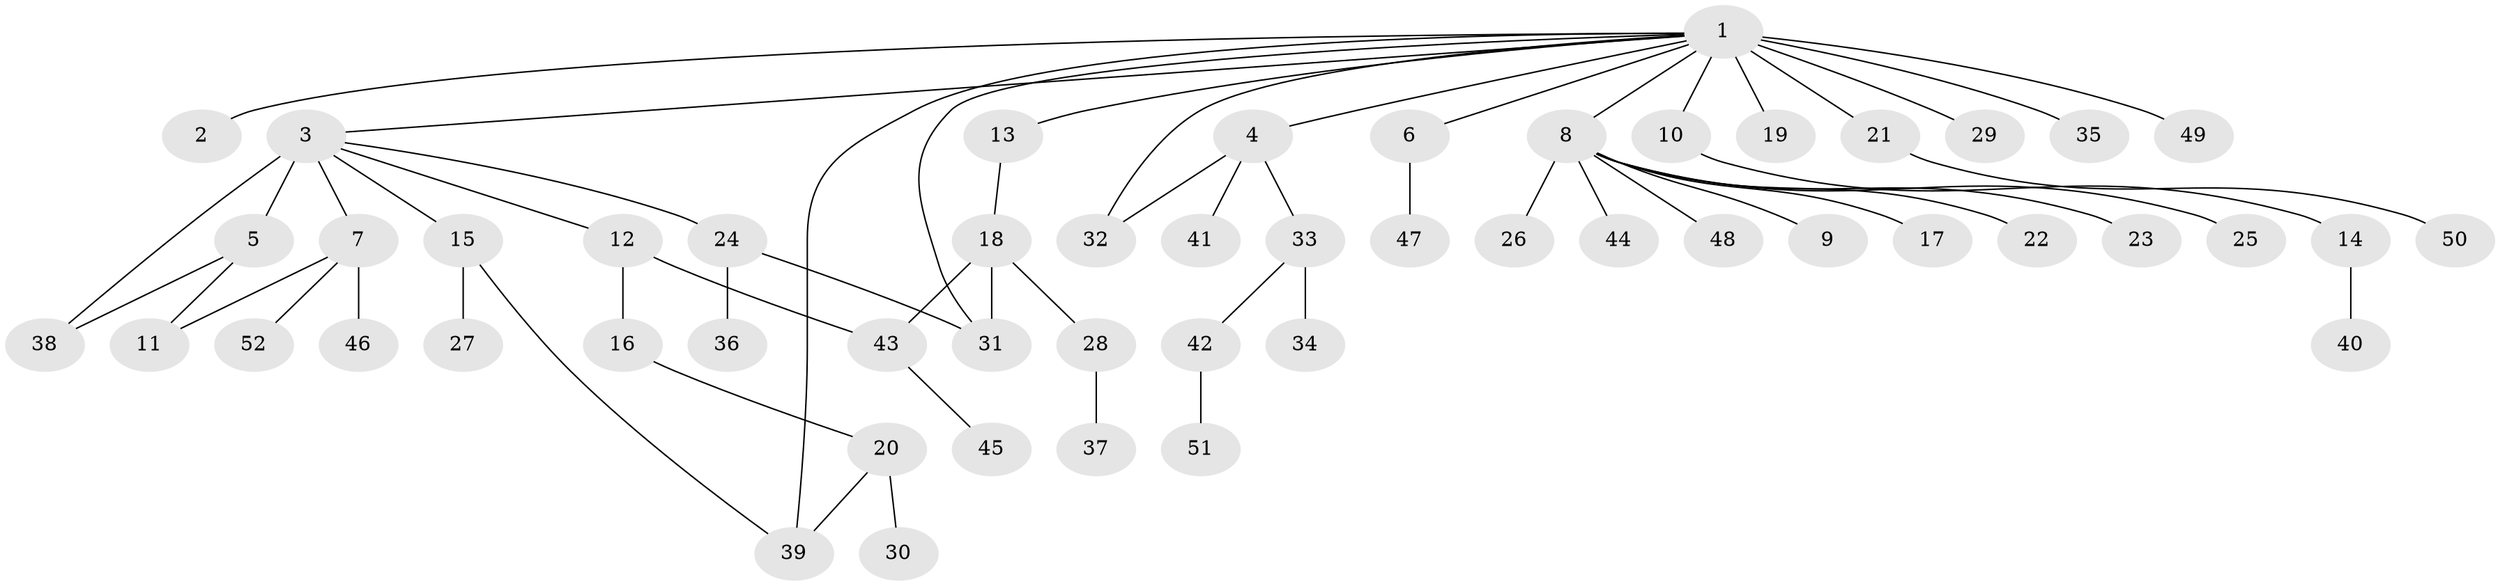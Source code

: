 // original degree distribution, {22: 0.01, 2: 0.15, 12: 0.01, 5: 0.04, 3: 0.12, 1: 0.61, 10: 0.01, 4: 0.04, 9: 0.01}
// Generated by graph-tools (version 1.1) at 2025/35/03/09/25 02:35:29]
// undirected, 52 vertices, 59 edges
graph export_dot {
graph [start="1"]
  node [color=gray90,style=filled];
  1;
  2;
  3;
  4;
  5;
  6;
  7;
  8;
  9;
  10;
  11;
  12;
  13;
  14;
  15;
  16;
  17;
  18;
  19;
  20;
  21;
  22;
  23;
  24;
  25;
  26;
  27;
  28;
  29;
  30;
  31;
  32;
  33;
  34;
  35;
  36;
  37;
  38;
  39;
  40;
  41;
  42;
  43;
  44;
  45;
  46;
  47;
  48;
  49;
  50;
  51;
  52;
  1 -- 2 [weight=1.0];
  1 -- 3 [weight=1.0];
  1 -- 4 [weight=1.0];
  1 -- 6 [weight=1.0];
  1 -- 8 [weight=1.0];
  1 -- 10 [weight=1.0];
  1 -- 13 [weight=1.0];
  1 -- 19 [weight=6.0];
  1 -- 21 [weight=1.0];
  1 -- 29 [weight=1.0];
  1 -- 31 [weight=1.0];
  1 -- 32 [weight=1.0];
  1 -- 35 [weight=1.0];
  1 -- 39 [weight=1.0];
  1 -- 49 [weight=1.0];
  3 -- 5 [weight=5.0];
  3 -- 7 [weight=1.0];
  3 -- 12 [weight=1.0];
  3 -- 15 [weight=1.0];
  3 -- 24 [weight=1.0];
  3 -- 38 [weight=1.0];
  4 -- 32 [weight=1.0];
  4 -- 33 [weight=1.0];
  4 -- 41 [weight=1.0];
  5 -- 11 [weight=1.0];
  5 -- 38 [weight=1.0];
  6 -- 47 [weight=1.0];
  7 -- 11 [weight=1.0];
  7 -- 46 [weight=1.0];
  7 -- 52 [weight=1.0];
  8 -- 9 [weight=1.0];
  8 -- 17 [weight=1.0];
  8 -- 22 [weight=1.0];
  8 -- 23 [weight=1.0];
  8 -- 25 [weight=1.0];
  8 -- 26 [weight=1.0];
  8 -- 44 [weight=1.0];
  8 -- 48 [weight=1.0];
  10 -- 14 [weight=1.0];
  12 -- 16 [weight=1.0];
  12 -- 43 [weight=1.0];
  13 -- 18 [weight=1.0];
  14 -- 40 [weight=2.0];
  15 -- 27 [weight=1.0];
  15 -- 39 [weight=1.0];
  16 -- 20 [weight=1.0];
  18 -- 28 [weight=1.0];
  18 -- 31 [weight=1.0];
  18 -- 43 [weight=1.0];
  20 -- 30 [weight=1.0];
  20 -- 39 [weight=1.0];
  21 -- 50 [weight=1.0];
  24 -- 31 [weight=1.0];
  24 -- 36 [weight=2.0];
  28 -- 37 [weight=1.0];
  33 -- 34 [weight=6.0];
  33 -- 42 [weight=1.0];
  42 -- 51 [weight=1.0];
  43 -- 45 [weight=1.0];
}
